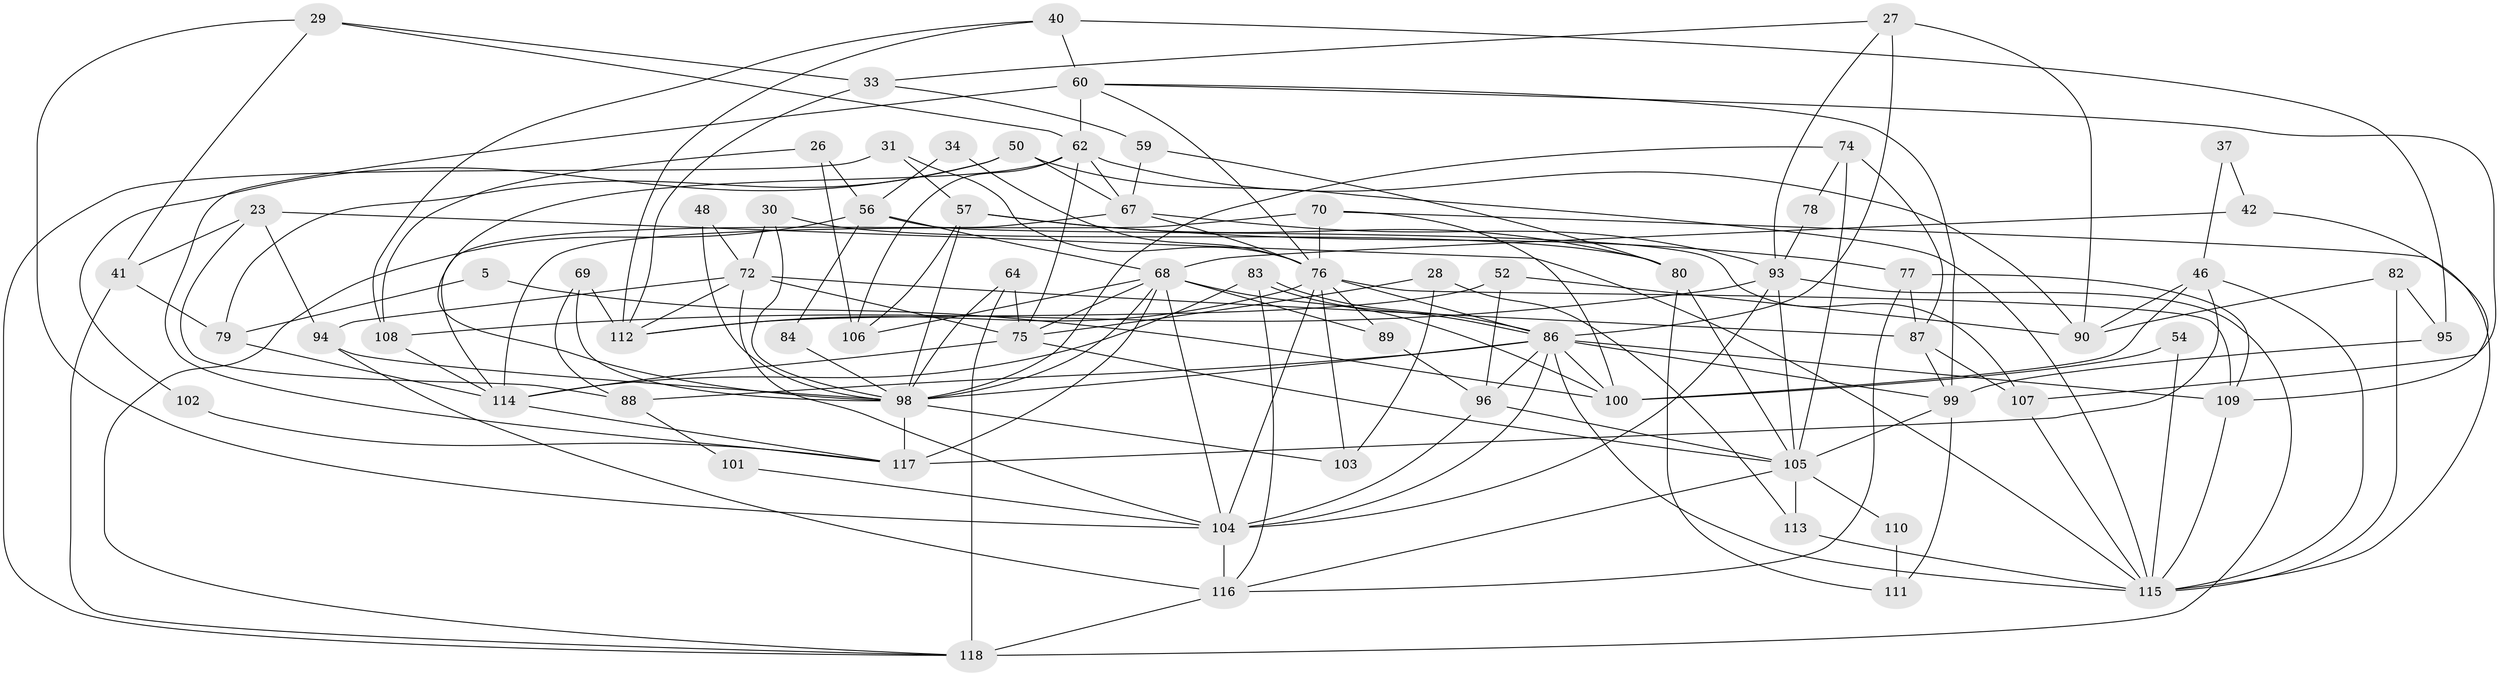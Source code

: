 // original degree distribution, {4: 0.2966101694915254, 3: 0.23728813559322035, 5: 0.1440677966101695, 2: 0.16101694915254236, 7: 0.07627118644067797, 6: 0.07627118644067797, 8: 0.00847457627118644}
// Generated by graph-tools (version 1.1) at 2025/55/03/04/25 21:55:14]
// undirected, 70 vertices, 165 edges
graph export_dot {
graph [start="1"]
  node [color=gray90,style=filled];
  5;
  23;
  26;
  27;
  28;
  29;
  30;
  31;
  33;
  34;
  37;
  40;
  41;
  42;
  46 [super="+6"];
  48;
  50;
  52;
  54;
  56;
  57 [super="+38"];
  59;
  60 [super="+1+58"];
  62 [super="+39"];
  64;
  67 [super="+35+51"];
  68 [super="+61"];
  69;
  70 [super="+32"];
  72 [super="+25"];
  74;
  75 [super="+24+63"];
  76 [super="+73"];
  77 [super="+13"];
  78;
  79;
  80 [super="+11"];
  82;
  83;
  84;
  86 [super="+43+15+20"];
  87 [super="+10"];
  88;
  89;
  90 [super="+17"];
  93 [super="+49+44"];
  94;
  95;
  96;
  98 [super="+47+71+97"];
  99 [super="+12"];
  100 [super="+66"];
  101;
  102;
  103;
  104 [super="+3+85"];
  105 [super="+55+53"];
  106;
  107;
  108;
  109 [super="+92+65"];
  110;
  111;
  112;
  113;
  114 [super="+22+91"];
  115 [super="+7+9"];
  116 [super="+14"];
  117;
  118;
  5 -- 79;
  5 -- 100;
  23 -- 88;
  23 -- 41;
  23 -- 94;
  23 -- 115;
  26 -- 56;
  26 -- 106;
  26 -- 108;
  27 -- 93;
  27 -- 33;
  27 -- 90;
  27 -- 86;
  28 -- 113;
  28 -- 103;
  28 -- 75;
  29 -- 33;
  29 -- 41;
  29 -- 104;
  29 -- 62;
  30 -- 72;
  30 -- 80;
  30 -- 98;
  31 -- 76;
  31 -- 118;
  31 -- 57;
  33 -- 112;
  33 -- 59;
  34 -- 56;
  34 -- 76;
  37 -- 42;
  37 -- 46;
  40 -- 95;
  40 -- 108;
  40 -- 112;
  40 -- 60;
  41 -- 118;
  41 -- 79;
  42 -- 68;
  42 -- 109;
  46 -- 100;
  46 -- 117;
  46 -- 90;
  46 -- 115;
  48 -- 72;
  48 -- 98;
  50 -- 79;
  50 -- 102;
  50 -- 67;
  50 -- 115;
  52 -- 96;
  52 -- 112;
  52 -- 90;
  54 -- 115;
  54 -- 100;
  56 -- 118;
  56 -- 84;
  56 -- 107;
  56 -- 68;
  57 -- 80 [weight=2];
  57 -- 98 [weight=3];
  57 -- 106;
  57 -- 77;
  59 -- 67;
  59 -- 80;
  60 -- 62 [weight=2];
  60 -- 107;
  60 -- 76;
  60 -- 99;
  60 -- 117;
  62 -- 90;
  62 -- 98 [weight=2];
  62 -- 67 [weight=2];
  62 -- 106;
  62 -- 75;
  64 -- 118;
  64 -- 75;
  64 -- 98;
  67 -- 93 [weight=2];
  67 -- 76;
  67 -- 114;
  68 -- 98;
  68 -- 117 [weight=2];
  68 -- 104 [weight=2];
  68 -- 106;
  68 -- 89;
  68 -- 100;
  68 -- 75;
  69 -- 98;
  69 -- 112;
  69 -- 88;
  70 -- 114 [weight=2];
  70 -- 100 [weight=2];
  70 -- 76 [weight=2];
  70 -- 115;
  72 -- 112;
  72 -- 87;
  72 -- 104;
  72 -- 75;
  72 -- 94;
  74 -- 98;
  74 -- 78;
  74 -- 105;
  74 -- 87;
  75 -- 105 [weight=2];
  75 -- 114;
  76 -- 89;
  76 -- 109;
  76 -- 112;
  76 -- 103;
  76 -- 104 [weight=2];
  76 -- 86;
  77 -- 116;
  77 -- 109 [weight=2];
  77 -- 87;
  78 -- 93;
  79 -- 114;
  80 -- 111;
  80 -- 105;
  82 -- 90;
  82 -- 115;
  82 -- 95;
  83 -- 86;
  83 -- 86;
  83 -- 116;
  83 -- 114;
  84 -- 98;
  86 -- 88;
  86 -- 115;
  86 -- 98 [weight=3];
  86 -- 99;
  86 -- 100;
  86 -- 109 [weight=2];
  86 -- 96;
  86 -- 104;
  87 -- 99;
  87 -- 107;
  88 -- 101;
  89 -- 96;
  93 -- 108;
  93 -- 118;
  93 -- 104;
  93 -- 105 [weight=2];
  94 -- 116;
  94 -- 98;
  95 -- 99;
  96 -- 104;
  96 -- 105;
  98 -- 117;
  98 -- 103;
  99 -- 111;
  99 -- 105 [weight=2];
  101 -- 104;
  102 -- 117;
  104 -- 116 [weight=2];
  105 -- 116;
  105 -- 113 [weight=2];
  105 -- 110;
  107 -- 115;
  108 -- 114;
  109 -- 115;
  110 -- 111;
  113 -- 115;
  114 -- 117;
  116 -- 118 [weight=2];
}
